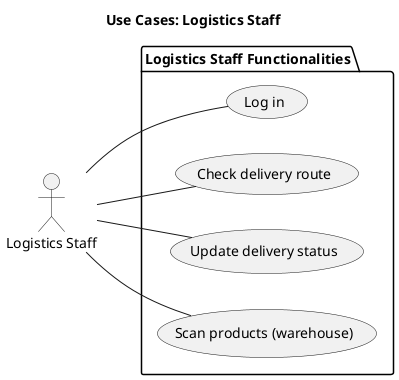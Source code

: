 @startuml Logistics Staff use cases
left to right direction
title Use Cases: Logistics Staff

actor "Logistics Staff" as PL

package "Logistics Staff Functionalities" {
    usecase "Log in" as UC2_PL
    usecase "Check delivery route" as UC8
    usecase "Update delivery status" as UC9
    usecase "Scan products (warehouse)" as UC10

    PL -- UC2_PL
    PL -- UC8
    PL -- UC9
    PL -- UC10
}
@enduml